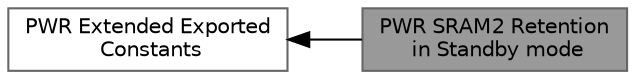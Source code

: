 digraph "PWR SRAM2 Retention in Standby mode"
{
 // LATEX_PDF_SIZE
  bgcolor="transparent";
  edge [fontname=Helvetica,fontsize=10,labelfontname=Helvetica,labelfontsize=10];
  node [fontname=Helvetica,fontsize=10,shape=box,height=0.2,width=0.4];
  rankdir=LR;
  Node2 [id="Node000002",label="PWR Extended Exported\l Constants",height=0.2,width=0.4,color="grey40", fillcolor="white", style="filled",URL="$group___p_w_r_ex___exported___constants.html",tooltip=" "];
  Node1 [id="Node000001",label="PWR SRAM2 Retention\l in Standby mode",height=0.2,width=0.4,color="gray40", fillcolor="grey60", style="filled", fontcolor="black",tooltip=" "];
  Node2->Node1 [shape=plaintext, dir="back", style="solid"];
}
